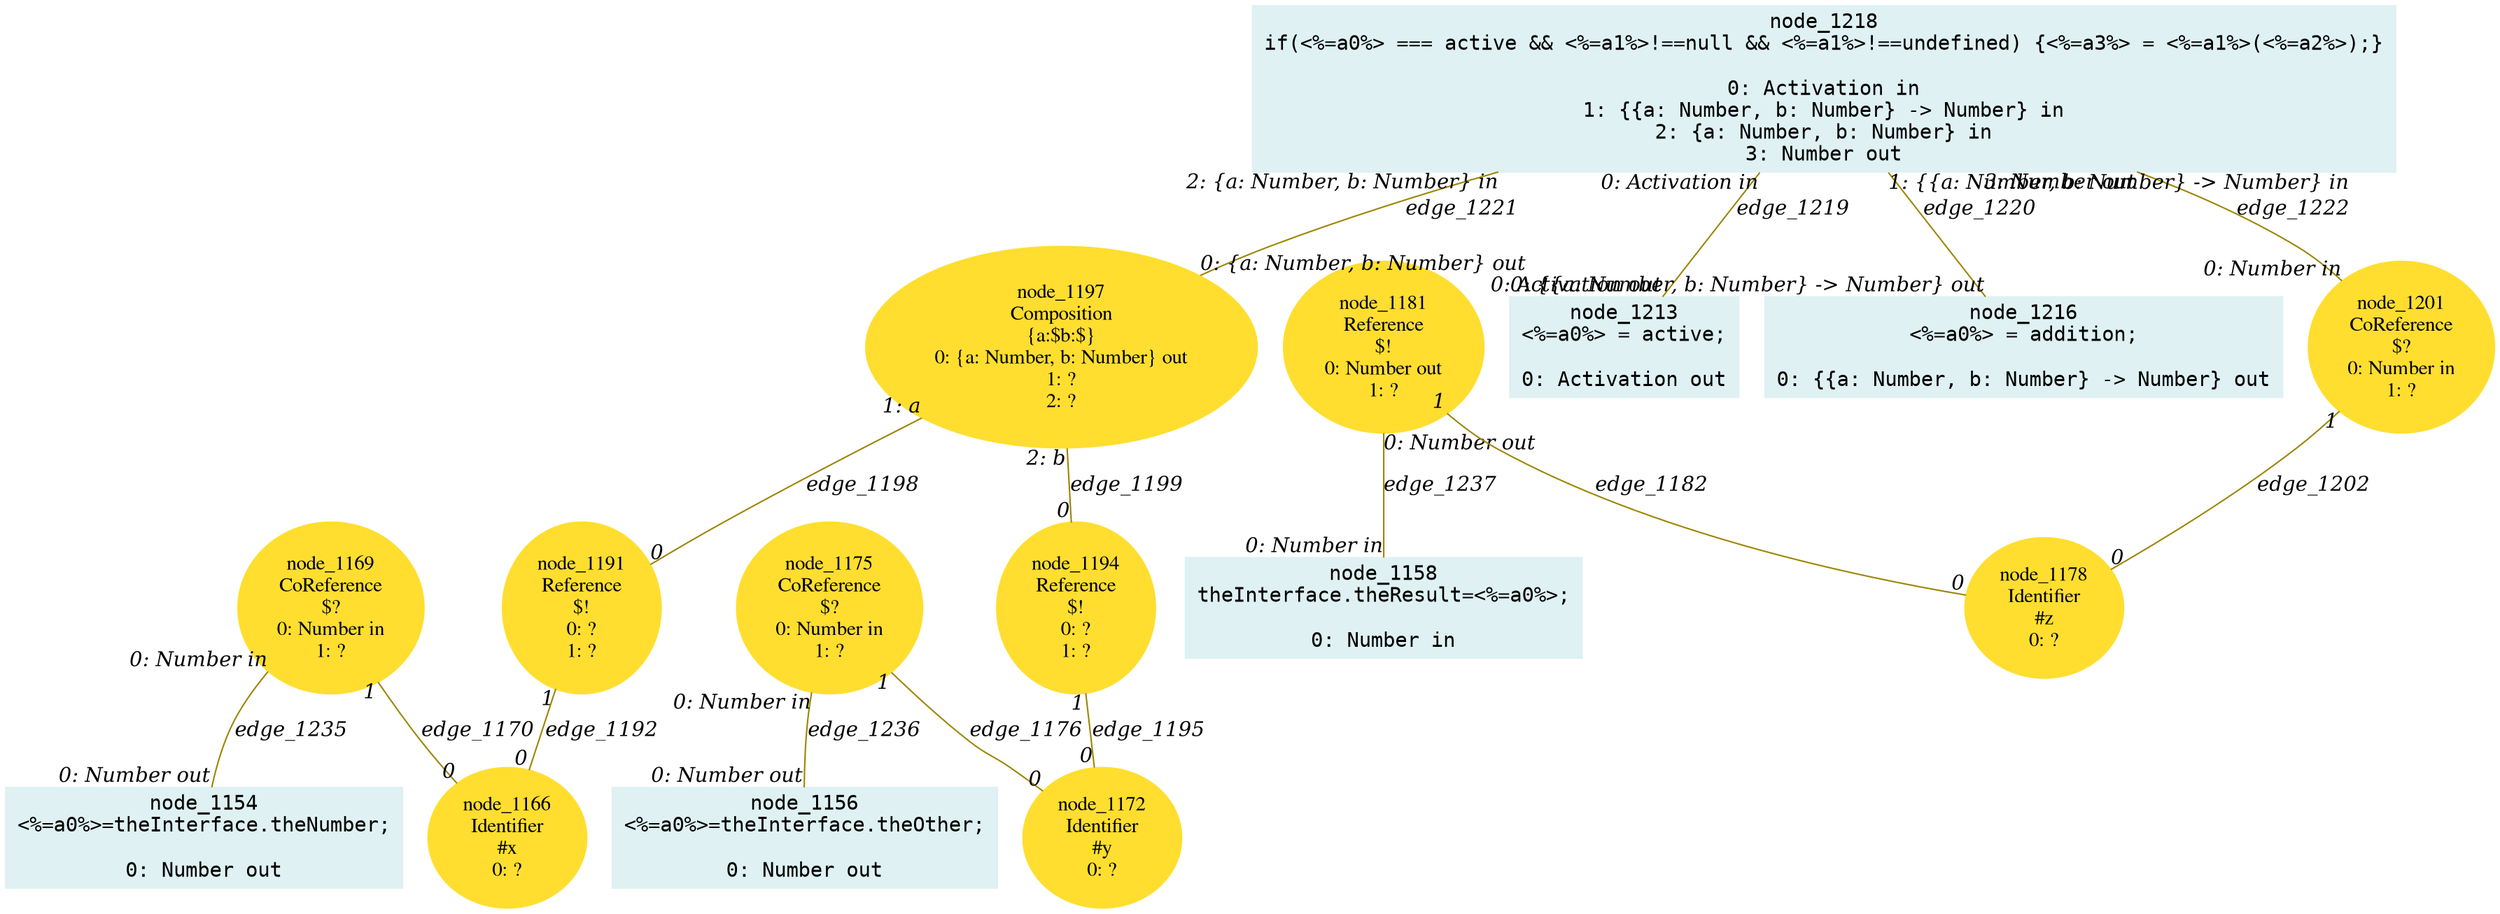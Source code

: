 digraph g{node_1154 [shape="box", style="filled", color="#dff1f2", fontname="Courier", label="node_1154
<%=a0%>=theInterface.theNumber;

0: Number out" ]
node_1156 [shape="box", style="filled", color="#dff1f2", fontname="Courier", label="node_1156
<%=a0%>=theInterface.theOther;

0: Number out" ]
node_1158 [shape="box", style="filled", color="#dff1f2", fontname="Courier", label="node_1158
theInterface.theResult=<%=a0%>;

0: Number in" ]
node_1166 [shape="ellipse", style="filled", color="#ffde2f", fontname="Times", label="node_1166
Identifier
#x
0: ?" ]
node_1169 [shape="ellipse", style="filled", color="#ffde2f", fontname="Times", label="node_1169
CoReference
$?
0: Number in
1: ?" ]
node_1172 [shape="ellipse", style="filled", color="#ffde2f", fontname="Times", label="node_1172
Identifier
#y
0: ?" ]
node_1175 [shape="ellipse", style="filled", color="#ffde2f", fontname="Times", label="node_1175
CoReference
$?
0: Number in
1: ?" ]
node_1178 [shape="ellipse", style="filled", color="#ffde2f", fontname="Times", label="node_1178
Identifier
#z
0: ?" ]
node_1181 [shape="ellipse", style="filled", color="#ffde2f", fontname="Times", label="node_1181
Reference
$!
0: Number out
1: ?" ]
node_1191 [shape="ellipse", style="filled", color="#ffde2f", fontname="Times", label="node_1191
Reference
$!
0: ?
1: ?" ]
node_1194 [shape="ellipse", style="filled", color="#ffde2f", fontname="Times", label="node_1194
Reference
$!
0: ?
1: ?" ]
node_1197 [shape="ellipse", style="filled", color="#ffde2f", fontname="Times", label="node_1197
Composition
{a:$b:$}
0: {a: Number, b: Number} out
1: ?
2: ?" ]
node_1201 [shape="ellipse", style="filled", color="#ffde2f", fontname="Times", label="node_1201
CoReference
$?
0: Number in
1: ?" ]
node_1213 [shape="box", style="filled", color="#dff1f2", fontname="Courier", label="node_1213
<%=a0%> = active;

0: Activation out" ]
node_1216 [shape="box", style="filled", color="#dff1f2", fontname="Courier", label="node_1216
<%=a0%> = addition;

0: {{a: Number, b: Number} -> Number} out" ]
node_1218 [shape="box", style="filled", color="#dff1f2", fontname="Courier", label="node_1218
if(<%=a0%> === active && <%=a1%>!==null && <%=a1%>!==undefined) {<%=a3%> = <%=a1%>(<%=a2%>);}

0: Activation in
1: {{a: Number, b: Number} -> Number} in
2: {a: Number, b: Number} in
3: Number out" ]
node_1169 -> node_1166 [dir=none, arrowHead=none, fontname="Times-Italic", arrowsize=1, color="#9d8400", label="edge_1170",  headlabel="0", taillabel="1" ]
node_1175 -> node_1172 [dir=none, arrowHead=none, fontname="Times-Italic", arrowsize=1, color="#9d8400", label="edge_1176",  headlabel="0", taillabel="1" ]
node_1181 -> node_1178 [dir=none, arrowHead=none, fontname="Times-Italic", arrowsize=1, color="#9d8400", label="edge_1182",  headlabel="0", taillabel="1" ]
node_1191 -> node_1166 [dir=none, arrowHead=none, fontname="Times-Italic", arrowsize=1, color="#9d8400", label="edge_1192",  headlabel="0", taillabel="1" ]
node_1194 -> node_1172 [dir=none, arrowHead=none, fontname="Times-Italic", arrowsize=1, color="#9d8400", label="edge_1195",  headlabel="0", taillabel="1" ]
node_1197 -> node_1191 [dir=none, arrowHead=none, fontname="Times-Italic", arrowsize=1, color="#9d8400", label="edge_1198",  headlabel="0", taillabel="1: a" ]
node_1197 -> node_1194 [dir=none, arrowHead=none, fontname="Times-Italic", arrowsize=1, color="#9d8400", label="edge_1199",  headlabel="0", taillabel="2: b" ]
node_1201 -> node_1178 [dir=none, arrowHead=none, fontname="Times-Italic", arrowsize=1, color="#9d8400", label="edge_1202",  headlabel="0", taillabel="1" ]
node_1218 -> node_1213 [dir=none, arrowHead=none, fontname="Times-Italic", arrowsize=1, color="#9d8400", label="edge_1219",  headlabel="0: Activation out", taillabel="0: Activation in" ]
node_1218 -> node_1216 [dir=none, arrowHead=none, fontname="Times-Italic", arrowsize=1, color="#9d8400", label="edge_1220",  headlabel="0: {{a: Number, b: Number} -> Number} out", taillabel="1: {{a: Number, b: Number} -> Number} in" ]
node_1218 -> node_1197 [dir=none, arrowHead=none, fontname="Times-Italic", arrowsize=1, color="#9d8400", label="edge_1221",  headlabel="0: {a: Number, b: Number} out", taillabel="2: {a: Number, b: Number} in" ]
node_1218 -> node_1201 [dir=none, arrowHead=none, fontname="Times-Italic", arrowsize=1, color="#9d8400", label="edge_1222",  headlabel="0: Number in", taillabel="3: Number out" ]
node_1169 -> node_1154 [dir=none, arrowHead=none, fontname="Times-Italic", arrowsize=1, color="#9d8400", label="edge_1235",  headlabel="0: Number out", taillabel="0: Number in" ]
node_1175 -> node_1156 [dir=none, arrowHead=none, fontname="Times-Italic", arrowsize=1, color="#9d8400", label="edge_1236",  headlabel="0: Number out", taillabel="0: Number in" ]
node_1181 -> node_1158 [dir=none, arrowHead=none, fontname="Times-Italic", arrowsize=1, color="#9d8400", label="edge_1237",  headlabel="0: Number in", taillabel="0: Number out" ]
}